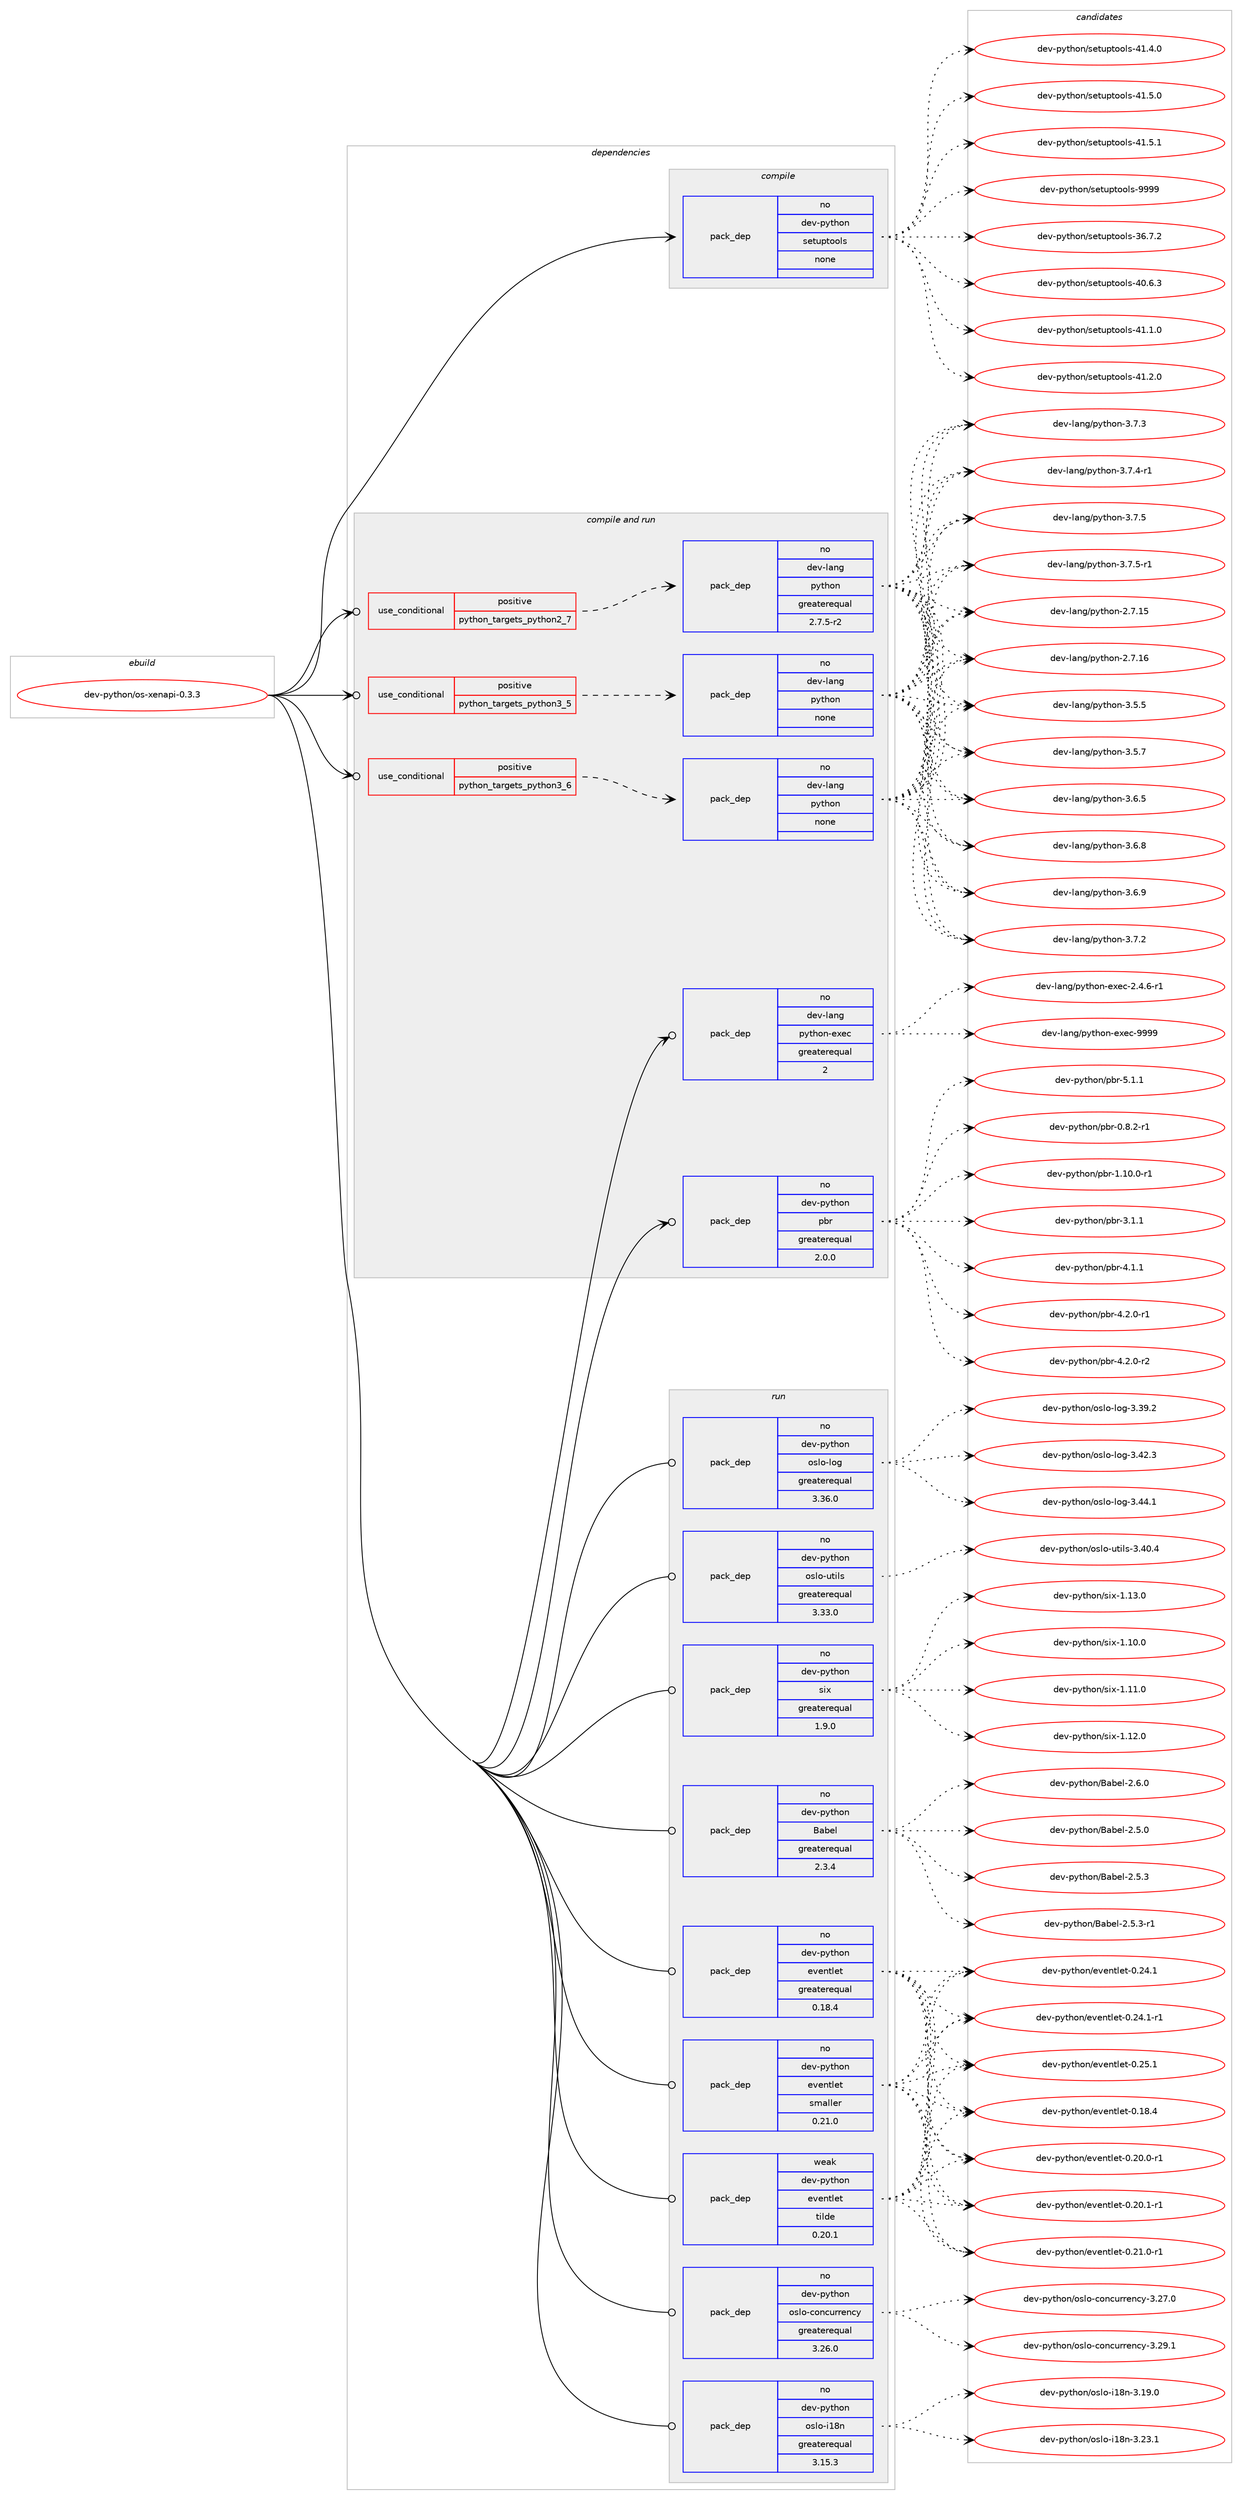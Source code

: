 digraph prolog {

# *************
# Graph options
# *************

newrank=true;
concentrate=true;
compound=true;
graph [rankdir=LR,fontname=Helvetica,fontsize=10,ranksep=1.5];#, ranksep=2.5, nodesep=0.2];
edge  [arrowhead=vee];
node  [fontname=Helvetica,fontsize=10];

# **********
# The ebuild
# **********

subgraph cluster_leftcol {
color=gray;
rank=same;
label=<<i>ebuild</i>>;
id [label="dev-python/os-xenapi-0.3.3", color=red, width=4, href="../dev-python/os-xenapi-0.3.3.svg"];
}

# ****************
# The dependencies
# ****************

subgraph cluster_midcol {
color=gray;
label=<<i>dependencies</i>>;
subgraph cluster_compile {
fillcolor="#eeeeee";
style=filled;
label=<<i>compile</i>>;
subgraph pack462964 {
dependency618468 [label=<<TABLE BORDER="0" CELLBORDER="1" CELLSPACING="0" CELLPADDING="4" WIDTH="220"><TR><TD ROWSPAN="6" CELLPADDING="30">pack_dep</TD></TR><TR><TD WIDTH="110">no</TD></TR><TR><TD>dev-python</TD></TR><TR><TD>setuptools</TD></TR><TR><TD>none</TD></TR><TR><TD></TD></TR></TABLE>>, shape=none, color=blue];
}
id:e -> dependency618468:w [weight=20,style="solid",arrowhead="vee"];
}
subgraph cluster_compileandrun {
fillcolor="#eeeeee";
style=filled;
label=<<i>compile and run</i>>;
subgraph cond143696 {
dependency618469 [label=<<TABLE BORDER="0" CELLBORDER="1" CELLSPACING="0" CELLPADDING="4"><TR><TD ROWSPAN="3" CELLPADDING="10">use_conditional</TD></TR><TR><TD>positive</TD></TR><TR><TD>python_targets_python2_7</TD></TR></TABLE>>, shape=none, color=red];
subgraph pack462965 {
dependency618470 [label=<<TABLE BORDER="0" CELLBORDER="1" CELLSPACING="0" CELLPADDING="4" WIDTH="220"><TR><TD ROWSPAN="6" CELLPADDING="30">pack_dep</TD></TR><TR><TD WIDTH="110">no</TD></TR><TR><TD>dev-lang</TD></TR><TR><TD>python</TD></TR><TR><TD>greaterequal</TD></TR><TR><TD>2.7.5-r2</TD></TR></TABLE>>, shape=none, color=blue];
}
dependency618469:e -> dependency618470:w [weight=20,style="dashed",arrowhead="vee"];
}
id:e -> dependency618469:w [weight=20,style="solid",arrowhead="odotvee"];
subgraph cond143697 {
dependency618471 [label=<<TABLE BORDER="0" CELLBORDER="1" CELLSPACING="0" CELLPADDING="4"><TR><TD ROWSPAN="3" CELLPADDING="10">use_conditional</TD></TR><TR><TD>positive</TD></TR><TR><TD>python_targets_python3_5</TD></TR></TABLE>>, shape=none, color=red];
subgraph pack462966 {
dependency618472 [label=<<TABLE BORDER="0" CELLBORDER="1" CELLSPACING="0" CELLPADDING="4" WIDTH="220"><TR><TD ROWSPAN="6" CELLPADDING="30">pack_dep</TD></TR><TR><TD WIDTH="110">no</TD></TR><TR><TD>dev-lang</TD></TR><TR><TD>python</TD></TR><TR><TD>none</TD></TR><TR><TD></TD></TR></TABLE>>, shape=none, color=blue];
}
dependency618471:e -> dependency618472:w [weight=20,style="dashed",arrowhead="vee"];
}
id:e -> dependency618471:w [weight=20,style="solid",arrowhead="odotvee"];
subgraph cond143698 {
dependency618473 [label=<<TABLE BORDER="0" CELLBORDER="1" CELLSPACING="0" CELLPADDING="4"><TR><TD ROWSPAN="3" CELLPADDING="10">use_conditional</TD></TR><TR><TD>positive</TD></TR><TR><TD>python_targets_python3_6</TD></TR></TABLE>>, shape=none, color=red];
subgraph pack462967 {
dependency618474 [label=<<TABLE BORDER="0" CELLBORDER="1" CELLSPACING="0" CELLPADDING="4" WIDTH="220"><TR><TD ROWSPAN="6" CELLPADDING="30">pack_dep</TD></TR><TR><TD WIDTH="110">no</TD></TR><TR><TD>dev-lang</TD></TR><TR><TD>python</TD></TR><TR><TD>none</TD></TR><TR><TD></TD></TR></TABLE>>, shape=none, color=blue];
}
dependency618473:e -> dependency618474:w [weight=20,style="dashed",arrowhead="vee"];
}
id:e -> dependency618473:w [weight=20,style="solid",arrowhead="odotvee"];
subgraph pack462968 {
dependency618475 [label=<<TABLE BORDER="0" CELLBORDER="1" CELLSPACING="0" CELLPADDING="4" WIDTH="220"><TR><TD ROWSPAN="6" CELLPADDING="30">pack_dep</TD></TR><TR><TD WIDTH="110">no</TD></TR><TR><TD>dev-lang</TD></TR><TR><TD>python-exec</TD></TR><TR><TD>greaterequal</TD></TR><TR><TD>2</TD></TR></TABLE>>, shape=none, color=blue];
}
id:e -> dependency618475:w [weight=20,style="solid",arrowhead="odotvee"];
subgraph pack462969 {
dependency618476 [label=<<TABLE BORDER="0" CELLBORDER="1" CELLSPACING="0" CELLPADDING="4" WIDTH="220"><TR><TD ROWSPAN="6" CELLPADDING="30">pack_dep</TD></TR><TR><TD WIDTH="110">no</TD></TR><TR><TD>dev-python</TD></TR><TR><TD>pbr</TD></TR><TR><TD>greaterequal</TD></TR><TR><TD>2.0.0</TD></TR></TABLE>>, shape=none, color=blue];
}
id:e -> dependency618476:w [weight=20,style="solid",arrowhead="odotvee"];
}
subgraph cluster_run {
fillcolor="#eeeeee";
style=filled;
label=<<i>run</i>>;
subgraph pack462970 {
dependency618477 [label=<<TABLE BORDER="0" CELLBORDER="1" CELLSPACING="0" CELLPADDING="4" WIDTH="220"><TR><TD ROWSPAN="6" CELLPADDING="30">pack_dep</TD></TR><TR><TD WIDTH="110">no</TD></TR><TR><TD>dev-python</TD></TR><TR><TD>Babel</TD></TR><TR><TD>greaterequal</TD></TR><TR><TD>2.3.4</TD></TR></TABLE>>, shape=none, color=blue];
}
id:e -> dependency618477:w [weight=20,style="solid",arrowhead="odot"];
subgraph pack462971 {
dependency618478 [label=<<TABLE BORDER="0" CELLBORDER="1" CELLSPACING="0" CELLPADDING="4" WIDTH="220"><TR><TD ROWSPAN="6" CELLPADDING="30">pack_dep</TD></TR><TR><TD WIDTH="110">no</TD></TR><TR><TD>dev-python</TD></TR><TR><TD>eventlet</TD></TR><TR><TD>greaterequal</TD></TR><TR><TD>0.18.4</TD></TR></TABLE>>, shape=none, color=blue];
}
id:e -> dependency618478:w [weight=20,style="solid",arrowhead="odot"];
subgraph pack462972 {
dependency618479 [label=<<TABLE BORDER="0" CELLBORDER="1" CELLSPACING="0" CELLPADDING="4" WIDTH="220"><TR><TD ROWSPAN="6" CELLPADDING="30">pack_dep</TD></TR><TR><TD WIDTH="110">no</TD></TR><TR><TD>dev-python</TD></TR><TR><TD>eventlet</TD></TR><TR><TD>smaller</TD></TR><TR><TD>0.21.0</TD></TR></TABLE>>, shape=none, color=blue];
}
id:e -> dependency618479:w [weight=20,style="solid",arrowhead="odot"];
subgraph pack462973 {
dependency618480 [label=<<TABLE BORDER="0" CELLBORDER="1" CELLSPACING="0" CELLPADDING="4" WIDTH="220"><TR><TD ROWSPAN="6" CELLPADDING="30">pack_dep</TD></TR><TR><TD WIDTH="110">no</TD></TR><TR><TD>dev-python</TD></TR><TR><TD>oslo-concurrency</TD></TR><TR><TD>greaterequal</TD></TR><TR><TD>3.26.0</TD></TR></TABLE>>, shape=none, color=blue];
}
id:e -> dependency618480:w [weight=20,style="solid",arrowhead="odot"];
subgraph pack462974 {
dependency618481 [label=<<TABLE BORDER="0" CELLBORDER="1" CELLSPACING="0" CELLPADDING="4" WIDTH="220"><TR><TD ROWSPAN="6" CELLPADDING="30">pack_dep</TD></TR><TR><TD WIDTH="110">no</TD></TR><TR><TD>dev-python</TD></TR><TR><TD>oslo-i18n</TD></TR><TR><TD>greaterequal</TD></TR><TR><TD>3.15.3</TD></TR></TABLE>>, shape=none, color=blue];
}
id:e -> dependency618481:w [weight=20,style="solid",arrowhead="odot"];
subgraph pack462975 {
dependency618482 [label=<<TABLE BORDER="0" CELLBORDER="1" CELLSPACING="0" CELLPADDING="4" WIDTH="220"><TR><TD ROWSPAN="6" CELLPADDING="30">pack_dep</TD></TR><TR><TD WIDTH="110">no</TD></TR><TR><TD>dev-python</TD></TR><TR><TD>oslo-log</TD></TR><TR><TD>greaterequal</TD></TR><TR><TD>3.36.0</TD></TR></TABLE>>, shape=none, color=blue];
}
id:e -> dependency618482:w [weight=20,style="solid",arrowhead="odot"];
subgraph pack462976 {
dependency618483 [label=<<TABLE BORDER="0" CELLBORDER="1" CELLSPACING="0" CELLPADDING="4" WIDTH="220"><TR><TD ROWSPAN="6" CELLPADDING="30">pack_dep</TD></TR><TR><TD WIDTH="110">no</TD></TR><TR><TD>dev-python</TD></TR><TR><TD>oslo-utils</TD></TR><TR><TD>greaterequal</TD></TR><TR><TD>3.33.0</TD></TR></TABLE>>, shape=none, color=blue];
}
id:e -> dependency618483:w [weight=20,style="solid",arrowhead="odot"];
subgraph pack462977 {
dependency618484 [label=<<TABLE BORDER="0" CELLBORDER="1" CELLSPACING="0" CELLPADDING="4" WIDTH="220"><TR><TD ROWSPAN="6" CELLPADDING="30">pack_dep</TD></TR><TR><TD WIDTH="110">no</TD></TR><TR><TD>dev-python</TD></TR><TR><TD>six</TD></TR><TR><TD>greaterequal</TD></TR><TR><TD>1.9.0</TD></TR></TABLE>>, shape=none, color=blue];
}
id:e -> dependency618484:w [weight=20,style="solid",arrowhead="odot"];
subgraph pack462978 {
dependency618485 [label=<<TABLE BORDER="0" CELLBORDER="1" CELLSPACING="0" CELLPADDING="4" WIDTH="220"><TR><TD ROWSPAN="6" CELLPADDING="30">pack_dep</TD></TR><TR><TD WIDTH="110">weak</TD></TR><TR><TD>dev-python</TD></TR><TR><TD>eventlet</TD></TR><TR><TD>tilde</TD></TR><TR><TD>0.20.1</TD></TR></TABLE>>, shape=none, color=blue];
}
id:e -> dependency618485:w [weight=20,style="solid",arrowhead="odot"];
}
}

# **************
# The candidates
# **************

subgraph cluster_choices {
rank=same;
color=gray;
label=<<i>candidates</i>>;

subgraph choice462964 {
color=black;
nodesep=1;
choice100101118451121211161041111104711510111611711211611111110811545515446554650 [label="dev-python/setuptools-36.7.2", color=red, width=4,href="../dev-python/setuptools-36.7.2.svg"];
choice100101118451121211161041111104711510111611711211611111110811545524846544651 [label="dev-python/setuptools-40.6.3", color=red, width=4,href="../dev-python/setuptools-40.6.3.svg"];
choice100101118451121211161041111104711510111611711211611111110811545524946494648 [label="dev-python/setuptools-41.1.0", color=red, width=4,href="../dev-python/setuptools-41.1.0.svg"];
choice100101118451121211161041111104711510111611711211611111110811545524946504648 [label="dev-python/setuptools-41.2.0", color=red, width=4,href="../dev-python/setuptools-41.2.0.svg"];
choice100101118451121211161041111104711510111611711211611111110811545524946524648 [label="dev-python/setuptools-41.4.0", color=red, width=4,href="../dev-python/setuptools-41.4.0.svg"];
choice100101118451121211161041111104711510111611711211611111110811545524946534648 [label="dev-python/setuptools-41.5.0", color=red, width=4,href="../dev-python/setuptools-41.5.0.svg"];
choice100101118451121211161041111104711510111611711211611111110811545524946534649 [label="dev-python/setuptools-41.5.1", color=red, width=4,href="../dev-python/setuptools-41.5.1.svg"];
choice10010111845112121116104111110471151011161171121161111111081154557575757 [label="dev-python/setuptools-9999", color=red, width=4,href="../dev-python/setuptools-9999.svg"];
dependency618468:e -> choice100101118451121211161041111104711510111611711211611111110811545515446554650:w [style=dotted,weight="100"];
dependency618468:e -> choice100101118451121211161041111104711510111611711211611111110811545524846544651:w [style=dotted,weight="100"];
dependency618468:e -> choice100101118451121211161041111104711510111611711211611111110811545524946494648:w [style=dotted,weight="100"];
dependency618468:e -> choice100101118451121211161041111104711510111611711211611111110811545524946504648:w [style=dotted,weight="100"];
dependency618468:e -> choice100101118451121211161041111104711510111611711211611111110811545524946524648:w [style=dotted,weight="100"];
dependency618468:e -> choice100101118451121211161041111104711510111611711211611111110811545524946534648:w [style=dotted,weight="100"];
dependency618468:e -> choice100101118451121211161041111104711510111611711211611111110811545524946534649:w [style=dotted,weight="100"];
dependency618468:e -> choice10010111845112121116104111110471151011161171121161111111081154557575757:w [style=dotted,weight="100"];
}
subgraph choice462965 {
color=black;
nodesep=1;
choice10010111845108971101034711212111610411111045504655464953 [label="dev-lang/python-2.7.15", color=red, width=4,href="../dev-lang/python-2.7.15.svg"];
choice10010111845108971101034711212111610411111045504655464954 [label="dev-lang/python-2.7.16", color=red, width=4,href="../dev-lang/python-2.7.16.svg"];
choice100101118451089711010347112121116104111110455146534653 [label="dev-lang/python-3.5.5", color=red, width=4,href="../dev-lang/python-3.5.5.svg"];
choice100101118451089711010347112121116104111110455146534655 [label="dev-lang/python-3.5.7", color=red, width=4,href="../dev-lang/python-3.5.7.svg"];
choice100101118451089711010347112121116104111110455146544653 [label="dev-lang/python-3.6.5", color=red, width=4,href="../dev-lang/python-3.6.5.svg"];
choice100101118451089711010347112121116104111110455146544656 [label="dev-lang/python-3.6.8", color=red, width=4,href="../dev-lang/python-3.6.8.svg"];
choice100101118451089711010347112121116104111110455146544657 [label="dev-lang/python-3.6.9", color=red, width=4,href="../dev-lang/python-3.6.9.svg"];
choice100101118451089711010347112121116104111110455146554650 [label="dev-lang/python-3.7.2", color=red, width=4,href="../dev-lang/python-3.7.2.svg"];
choice100101118451089711010347112121116104111110455146554651 [label="dev-lang/python-3.7.3", color=red, width=4,href="../dev-lang/python-3.7.3.svg"];
choice1001011184510897110103471121211161041111104551465546524511449 [label="dev-lang/python-3.7.4-r1", color=red, width=4,href="../dev-lang/python-3.7.4-r1.svg"];
choice100101118451089711010347112121116104111110455146554653 [label="dev-lang/python-3.7.5", color=red, width=4,href="../dev-lang/python-3.7.5.svg"];
choice1001011184510897110103471121211161041111104551465546534511449 [label="dev-lang/python-3.7.5-r1", color=red, width=4,href="../dev-lang/python-3.7.5-r1.svg"];
dependency618470:e -> choice10010111845108971101034711212111610411111045504655464953:w [style=dotted,weight="100"];
dependency618470:e -> choice10010111845108971101034711212111610411111045504655464954:w [style=dotted,weight="100"];
dependency618470:e -> choice100101118451089711010347112121116104111110455146534653:w [style=dotted,weight="100"];
dependency618470:e -> choice100101118451089711010347112121116104111110455146534655:w [style=dotted,weight="100"];
dependency618470:e -> choice100101118451089711010347112121116104111110455146544653:w [style=dotted,weight="100"];
dependency618470:e -> choice100101118451089711010347112121116104111110455146544656:w [style=dotted,weight="100"];
dependency618470:e -> choice100101118451089711010347112121116104111110455146544657:w [style=dotted,weight="100"];
dependency618470:e -> choice100101118451089711010347112121116104111110455146554650:w [style=dotted,weight="100"];
dependency618470:e -> choice100101118451089711010347112121116104111110455146554651:w [style=dotted,weight="100"];
dependency618470:e -> choice1001011184510897110103471121211161041111104551465546524511449:w [style=dotted,weight="100"];
dependency618470:e -> choice100101118451089711010347112121116104111110455146554653:w [style=dotted,weight="100"];
dependency618470:e -> choice1001011184510897110103471121211161041111104551465546534511449:w [style=dotted,weight="100"];
}
subgraph choice462966 {
color=black;
nodesep=1;
choice10010111845108971101034711212111610411111045504655464953 [label="dev-lang/python-2.7.15", color=red, width=4,href="../dev-lang/python-2.7.15.svg"];
choice10010111845108971101034711212111610411111045504655464954 [label="dev-lang/python-2.7.16", color=red, width=4,href="../dev-lang/python-2.7.16.svg"];
choice100101118451089711010347112121116104111110455146534653 [label="dev-lang/python-3.5.5", color=red, width=4,href="../dev-lang/python-3.5.5.svg"];
choice100101118451089711010347112121116104111110455146534655 [label="dev-lang/python-3.5.7", color=red, width=4,href="../dev-lang/python-3.5.7.svg"];
choice100101118451089711010347112121116104111110455146544653 [label="dev-lang/python-3.6.5", color=red, width=4,href="../dev-lang/python-3.6.5.svg"];
choice100101118451089711010347112121116104111110455146544656 [label="dev-lang/python-3.6.8", color=red, width=4,href="../dev-lang/python-3.6.8.svg"];
choice100101118451089711010347112121116104111110455146544657 [label="dev-lang/python-3.6.9", color=red, width=4,href="../dev-lang/python-3.6.9.svg"];
choice100101118451089711010347112121116104111110455146554650 [label="dev-lang/python-3.7.2", color=red, width=4,href="../dev-lang/python-3.7.2.svg"];
choice100101118451089711010347112121116104111110455146554651 [label="dev-lang/python-3.7.3", color=red, width=4,href="../dev-lang/python-3.7.3.svg"];
choice1001011184510897110103471121211161041111104551465546524511449 [label="dev-lang/python-3.7.4-r1", color=red, width=4,href="../dev-lang/python-3.7.4-r1.svg"];
choice100101118451089711010347112121116104111110455146554653 [label="dev-lang/python-3.7.5", color=red, width=4,href="../dev-lang/python-3.7.5.svg"];
choice1001011184510897110103471121211161041111104551465546534511449 [label="dev-lang/python-3.7.5-r1", color=red, width=4,href="../dev-lang/python-3.7.5-r1.svg"];
dependency618472:e -> choice10010111845108971101034711212111610411111045504655464953:w [style=dotted,weight="100"];
dependency618472:e -> choice10010111845108971101034711212111610411111045504655464954:w [style=dotted,weight="100"];
dependency618472:e -> choice100101118451089711010347112121116104111110455146534653:w [style=dotted,weight="100"];
dependency618472:e -> choice100101118451089711010347112121116104111110455146534655:w [style=dotted,weight="100"];
dependency618472:e -> choice100101118451089711010347112121116104111110455146544653:w [style=dotted,weight="100"];
dependency618472:e -> choice100101118451089711010347112121116104111110455146544656:w [style=dotted,weight="100"];
dependency618472:e -> choice100101118451089711010347112121116104111110455146544657:w [style=dotted,weight="100"];
dependency618472:e -> choice100101118451089711010347112121116104111110455146554650:w [style=dotted,weight="100"];
dependency618472:e -> choice100101118451089711010347112121116104111110455146554651:w [style=dotted,weight="100"];
dependency618472:e -> choice1001011184510897110103471121211161041111104551465546524511449:w [style=dotted,weight="100"];
dependency618472:e -> choice100101118451089711010347112121116104111110455146554653:w [style=dotted,weight="100"];
dependency618472:e -> choice1001011184510897110103471121211161041111104551465546534511449:w [style=dotted,weight="100"];
}
subgraph choice462967 {
color=black;
nodesep=1;
choice10010111845108971101034711212111610411111045504655464953 [label="dev-lang/python-2.7.15", color=red, width=4,href="../dev-lang/python-2.7.15.svg"];
choice10010111845108971101034711212111610411111045504655464954 [label="dev-lang/python-2.7.16", color=red, width=4,href="../dev-lang/python-2.7.16.svg"];
choice100101118451089711010347112121116104111110455146534653 [label="dev-lang/python-3.5.5", color=red, width=4,href="../dev-lang/python-3.5.5.svg"];
choice100101118451089711010347112121116104111110455146534655 [label="dev-lang/python-3.5.7", color=red, width=4,href="../dev-lang/python-3.5.7.svg"];
choice100101118451089711010347112121116104111110455146544653 [label="dev-lang/python-3.6.5", color=red, width=4,href="../dev-lang/python-3.6.5.svg"];
choice100101118451089711010347112121116104111110455146544656 [label="dev-lang/python-3.6.8", color=red, width=4,href="../dev-lang/python-3.6.8.svg"];
choice100101118451089711010347112121116104111110455146544657 [label="dev-lang/python-3.6.9", color=red, width=4,href="../dev-lang/python-3.6.9.svg"];
choice100101118451089711010347112121116104111110455146554650 [label="dev-lang/python-3.7.2", color=red, width=4,href="../dev-lang/python-3.7.2.svg"];
choice100101118451089711010347112121116104111110455146554651 [label="dev-lang/python-3.7.3", color=red, width=4,href="../dev-lang/python-3.7.3.svg"];
choice1001011184510897110103471121211161041111104551465546524511449 [label="dev-lang/python-3.7.4-r1", color=red, width=4,href="../dev-lang/python-3.7.4-r1.svg"];
choice100101118451089711010347112121116104111110455146554653 [label="dev-lang/python-3.7.5", color=red, width=4,href="../dev-lang/python-3.7.5.svg"];
choice1001011184510897110103471121211161041111104551465546534511449 [label="dev-lang/python-3.7.5-r1", color=red, width=4,href="../dev-lang/python-3.7.5-r1.svg"];
dependency618474:e -> choice10010111845108971101034711212111610411111045504655464953:w [style=dotted,weight="100"];
dependency618474:e -> choice10010111845108971101034711212111610411111045504655464954:w [style=dotted,weight="100"];
dependency618474:e -> choice100101118451089711010347112121116104111110455146534653:w [style=dotted,weight="100"];
dependency618474:e -> choice100101118451089711010347112121116104111110455146534655:w [style=dotted,weight="100"];
dependency618474:e -> choice100101118451089711010347112121116104111110455146544653:w [style=dotted,weight="100"];
dependency618474:e -> choice100101118451089711010347112121116104111110455146544656:w [style=dotted,weight="100"];
dependency618474:e -> choice100101118451089711010347112121116104111110455146544657:w [style=dotted,weight="100"];
dependency618474:e -> choice100101118451089711010347112121116104111110455146554650:w [style=dotted,weight="100"];
dependency618474:e -> choice100101118451089711010347112121116104111110455146554651:w [style=dotted,weight="100"];
dependency618474:e -> choice1001011184510897110103471121211161041111104551465546524511449:w [style=dotted,weight="100"];
dependency618474:e -> choice100101118451089711010347112121116104111110455146554653:w [style=dotted,weight="100"];
dependency618474:e -> choice1001011184510897110103471121211161041111104551465546534511449:w [style=dotted,weight="100"];
}
subgraph choice462968 {
color=black;
nodesep=1;
choice10010111845108971101034711212111610411111045101120101994550465246544511449 [label="dev-lang/python-exec-2.4.6-r1", color=red, width=4,href="../dev-lang/python-exec-2.4.6-r1.svg"];
choice10010111845108971101034711212111610411111045101120101994557575757 [label="dev-lang/python-exec-9999", color=red, width=4,href="../dev-lang/python-exec-9999.svg"];
dependency618475:e -> choice10010111845108971101034711212111610411111045101120101994550465246544511449:w [style=dotted,weight="100"];
dependency618475:e -> choice10010111845108971101034711212111610411111045101120101994557575757:w [style=dotted,weight="100"];
}
subgraph choice462969 {
color=black;
nodesep=1;
choice1001011184511212111610411111047112981144548465646504511449 [label="dev-python/pbr-0.8.2-r1", color=red, width=4,href="../dev-python/pbr-0.8.2-r1.svg"];
choice100101118451121211161041111104711298114454946494846484511449 [label="dev-python/pbr-1.10.0-r1", color=red, width=4,href="../dev-python/pbr-1.10.0-r1.svg"];
choice100101118451121211161041111104711298114455146494649 [label="dev-python/pbr-3.1.1", color=red, width=4,href="../dev-python/pbr-3.1.1.svg"];
choice100101118451121211161041111104711298114455246494649 [label="dev-python/pbr-4.1.1", color=red, width=4,href="../dev-python/pbr-4.1.1.svg"];
choice1001011184511212111610411111047112981144552465046484511449 [label="dev-python/pbr-4.2.0-r1", color=red, width=4,href="../dev-python/pbr-4.2.0-r1.svg"];
choice1001011184511212111610411111047112981144552465046484511450 [label="dev-python/pbr-4.2.0-r2", color=red, width=4,href="../dev-python/pbr-4.2.0-r2.svg"];
choice100101118451121211161041111104711298114455346494649 [label="dev-python/pbr-5.1.1", color=red, width=4,href="../dev-python/pbr-5.1.1.svg"];
dependency618476:e -> choice1001011184511212111610411111047112981144548465646504511449:w [style=dotted,weight="100"];
dependency618476:e -> choice100101118451121211161041111104711298114454946494846484511449:w [style=dotted,weight="100"];
dependency618476:e -> choice100101118451121211161041111104711298114455146494649:w [style=dotted,weight="100"];
dependency618476:e -> choice100101118451121211161041111104711298114455246494649:w [style=dotted,weight="100"];
dependency618476:e -> choice1001011184511212111610411111047112981144552465046484511449:w [style=dotted,weight="100"];
dependency618476:e -> choice1001011184511212111610411111047112981144552465046484511450:w [style=dotted,weight="100"];
dependency618476:e -> choice100101118451121211161041111104711298114455346494649:w [style=dotted,weight="100"];
}
subgraph choice462970 {
color=black;
nodesep=1;
choice1001011184511212111610411111047669798101108455046534648 [label="dev-python/Babel-2.5.0", color=red, width=4,href="../dev-python/Babel-2.5.0.svg"];
choice1001011184511212111610411111047669798101108455046534651 [label="dev-python/Babel-2.5.3", color=red, width=4,href="../dev-python/Babel-2.5.3.svg"];
choice10010111845112121116104111110476697981011084550465346514511449 [label="dev-python/Babel-2.5.3-r1", color=red, width=4,href="../dev-python/Babel-2.5.3-r1.svg"];
choice1001011184511212111610411111047669798101108455046544648 [label="dev-python/Babel-2.6.0", color=red, width=4,href="../dev-python/Babel-2.6.0.svg"];
dependency618477:e -> choice1001011184511212111610411111047669798101108455046534648:w [style=dotted,weight="100"];
dependency618477:e -> choice1001011184511212111610411111047669798101108455046534651:w [style=dotted,weight="100"];
dependency618477:e -> choice10010111845112121116104111110476697981011084550465346514511449:w [style=dotted,weight="100"];
dependency618477:e -> choice1001011184511212111610411111047669798101108455046544648:w [style=dotted,weight="100"];
}
subgraph choice462971 {
color=black;
nodesep=1;
choice100101118451121211161041111104710111810111011610810111645484649564652 [label="dev-python/eventlet-0.18.4", color=red, width=4,href="../dev-python/eventlet-0.18.4.svg"];
choice1001011184511212111610411111047101118101110116108101116454846504846484511449 [label="dev-python/eventlet-0.20.0-r1", color=red, width=4,href="../dev-python/eventlet-0.20.0-r1.svg"];
choice1001011184511212111610411111047101118101110116108101116454846504846494511449 [label="dev-python/eventlet-0.20.1-r1", color=red, width=4,href="../dev-python/eventlet-0.20.1-r1.svg"];
choice1001011184511212111610411111047101118101110116108101116454846504946484511449 [label="dev-python/eventlet-0.21.0-r1", color=red, width=4,href="../dev-python/eventlet-0.21.0-r1.svg"];
choice100101118451121211161041111104710111810111011610810111645484650524649 [label="dev-python/eventlet-0.24.1", color=red, width=4,href="../dev-python/eventlet-0.24.1.svg"];
choice1001011184511212111610411111047101118101110116108101116454846505246494511449 [label="dev-python/eventlet-0.24.1-r1", color=red, width=4,href="../dev-python/eventlet-0.24.1-r1.svg"];
choice100101118451121211161041111104710111810111011610810111645484650534649 [label="dev-python/eventlet-0.25.1", color=red, width=4,href="../dev-python/eventlet-0.25.1.svg"];
dependency618478:e -> choice100101118451121211161041111104710111810111011610810111645484649564652:w [style=dotted,weight="100"];
dependency618478:e -> choice1001011184511212111610411111047101118101110116108101116454846504846484511449:w [style=dotted,weight="100"];
dependency618478:e -> choice1001011184511212111610411111047101118101110116108101116454846504846494511449:w [style=dotted,weight="100"];
dependency618478:e -> choice1001011184511212111610411111047101118101110116108101116454846504946484511449:w [style=dotted,weight="100"];
dependency618478:e -> choice100101118451121211161041111104710111810111011610810111645484650524649:w [style=dotted,weight="100"];
dependency618478:e -> choice1001011184511212111610411111047101118101110116108101116454846505246494511449:w [style=dotted,weight="100"];
dependency618478:e -> choice100101118451121211161041111104710111810111011610810111645484650534649:w [style=dotted,weight="100"];
}
subgraph choice462972 {
color=black;
nodesep=1;
choice100101118451121211161041111104710111810111011610810111645484649564652 [label="dev-python/eventlet-0.18.4", color=red, width=4,href="../dev-python/eventlet-0.18.4.svg"];
choice1001011184511212111610411111047101118101110116108101116454846504846484511449 [label="dev-python/eventlet-0.20.0-r1", color=red, width=4,href="../dev-python/eventlet-0.20.0-r1.svg"];
choice1001011184511212111610411111047101118101110116108101116454846504846494511449 [label="dev-python/eventlet-0.20.1-r1", color=red, width=4,href="../dev-python/eventlet-0.20.1-r1.svg"];
choice1001011184511212111610411111047101118101110116108101116454846504946484511449 [label="dev-python/eventlet-0.21.0-r1", color=red, width=4,href="../dev-python/eventlet-0.21.0-r1.svg"];
choice100101118451121211161041111104710111810111011610810111645484650524649 [label="dev-python/eventlet-0.24.1", color=red, width=4,href="../dev-python/eventlet-0.24.1.svg"];
choice1001011184511212111610411111047101118101110116108101116454846505246494511449 [label="dev-python/eventlet-0.24.1-r1", color=red, width=4,href="../dev-python/eventlet-0.24.1-r1.svg"];
choice100101118451121211161041111104710111810111011610810111645484650534649 [label="dev-python/eventlet-0.25.1", color=red, width=4,href="../dev-python/eventlet-0.25.1.svg"];
dependency618479:e -> choice100101118451121211161041111104710111810111011610810111645484649564652:w [style=dotted,weight="100"];
dependency618479:e -> choice1001011184511212111610411111047101118101110116108101116454846504846484511449:w [style=dotted,weight="100"];
dependency618479:e -> choice1001011184511212111610411111047101118101110116108101116454846504846494511449:w [style=dotted,weight="100"];
dependency618479:e -> choice1001011184511212111610411111047101118101110116108101116454846504946484511449:w [style=dotted,weight="100"];
dependency618479:e -> choice100101118451121211161041111104710111810111011610810111645484650524649:w [style=dotted,weight="100"];
dependency618479:e -> choice1001011184511212111610411111047101118101110116108101116454846505246494511449:w [style=dotted,weight="100"];
dependency618479:e -> choice100101118451121211161041111104710111810111011610810111645484650534649:w [style=dotted,weight="100"];
}
subgraph choice462973 {
color=black;
nodesep=1;
choice10010111845112121116104111110471111151081114599111110991171141141011109912145514650554648 [label="dev-python/oslo-concurrency-3.27.0", color=red, width=4,href="../dev-python/oslo-concurrency-3.27.0.svg"];
choice10010111845112121116104111110471111151081114599111110991171141141011109912145514650574649 [label="dev-python/oslo-concurrency-3.29.1", color=red, width=4,href="../dev-python/oslo-concurrency-3.29.1.svg"];
dependency618480:e -> choice10010111845112121116104111110471111151081114599111110991171141141011109912145514650554648:w [style=dotted,weight="100"];
dependency618480:e -> choice10010111845112121116104111110471111151081114599111110991171141141011109912145514650574649:w [style=dotted,weight="100"];
}
subgraph choice462974 {
color=black;
nodesep=1;
choice100101118451121211161041111104711111510811145105495611045514649574648 [label="dev-python/oslo-i18n-3.19.0", color=red, width=4,href="../dev-python/oslo-i18n-3.19.0.svg"];
choice100101118451121211161041111104711111510811145105495611045514650514649 [label="dev-python/oslo-i18n-3.23.1", color=red, width=4,href="../dev-python/oslo-i18n-3.23.1.svg"];
dependency618481:e -> choice100101118451121211161041111104711111510811145105495611045514649574648:w [style=dotted,weight="100"];
dependency618481:e -> choice100101118451121211161041111104711111510811145105495611045514650514649:w [style=dotted,weight="100"];
}
subgraph choice462975 {
color=black;
nodesep=1;
choice10010111845112121116104111110471111151081114510811110345514651574650 [label="dev-python/oslo-log-3.39.2", color=red, width=4,href="../dev-python/oslo-log-3.39.2.svg"];
choice10010111845112121116104111110471111151081114510811110345514652504651 [label="dev-python/oslo-log-3.42.3", color=red, width=4,href="../dev-python/oslo-log-3.42.3.svg"];
choice10010111845112121116104111110471111151081114510811110345514652524649 [label="dev-python/oslo-log-3.44.1", color=red, width=4,href="../dev-python/oslo-log-3.44.1.svg"];
dependency618482:e -> choice10010111845112121116104111110471111151081114510811110345514651574650:w [style=dotted,weight="100"];
dependency618482:e -> choice10010111845112121116104111110471111151081114510811110345514652504651:w [style=dotted,weight="100"];
dependency618482:e -> choice10010111845112121116104111110471111151081114510811110345514652524649:w [style=dotted,weight="100"];
}
subgraph choice462976 {
color=black;
nodesep=1;
choice10010111845112121116104111110471111151081114511711610510811545514652484652 [label="dev-python/oslo-utils-3.40.4", color=red, width=4,href="../dev-python/oslo-utils-3.40.4.svg"];
dependency618483:e -> choice10010111845112121116104111110471111151081114511711610510811545514652484652:w [style=dotted,weight="100"];
}
subgraph choice462977 {
color=black;
nodesep=1;
choice100101118451121211161041111104711510512045494649484648 [label="dev-python/six-1.10.0", color=red, width=4,href="../dev-python/six-1.10.0.svg"];
choice100101118451121211161041111104711510512045494649494648 [label="dev-python/six-1.11.0", color=red, width=4,href="../dev-python/six-1.11.0.svg"];
choice100101118451121211161041111104711510512045494649504648 [label="dev-python/six-1.12.0", color=red, width=4,href="../dev-python/six-1.12.0.svg"];
choice100101118451121211161041111104711510512045494649514648 [label="dev-python/six-1.13.0", color=red, width=4,href="../dev-python/six-1.13.0.svg"];
dependency618484:e -> choice100101118451121211161041111104711510512045494649484648:w [style=dotted,weight="100"];
dependency618484:e -> choice100101118451121211161041111104711510512045494649494648:w [style=dotted,weight="100"];
dependency618484:e -> choice100101118451121211161041111104711510512045494649504648:w [style=dotted,weight="100"];
dependency618484:e -> choice100101118451121211161041111104711510512045494649514648:w [style=dotted,weight="100"];
}
subgraph choice462978 {
color=black;
nodesep=1;
choice100101118451121211161041111104710111810111011610810111645484649564652 [label="dev-python/eventlet-0.18.4", color=red, width=4,href="../dev-python/eventlet-0.18.4.svg"];
choice1001011184511212111610411111047101118101110116108101116454846504846484511449 [label="dev-python/eventlet-0.20.0-r1", color=red, width=4,href="../dev-python/eventlet-0.20.0-r1.svg"];
choice1001011184511212111610411111047101118101110116108101116454846504846494511449 [label="dev-python/eventlet-0.20.1-r1", color=red, width=4,href="../dev-python/eventlet-0.20.1-r1.svg"];
choice1001011184511212111610411111047101118101110116108101116454846504946484511449 [label="dev-python/eventlet-0.21.0-r1", color=red, width=4,href="../dev-python/eventlet-0.21.0-r1.svg"];
choice100101118451121211161041111104710111810111011610810111645484650524649 [label="dev-python/eventlet-0.24.1", color=red, width=4,href="../dev-python/eventlet-0.24.1.svg"];
choice1001011184511212111610411111047101118101110116108101116454846505246494511449 [label="dev-python/eventlet-0.24.1-r1", color=red, width=4,href="../dev-python/eventlet-0.24.1-r1.svg"];
choice100101118451121211161041111104710111810111011610810111645484650534649 [label="dev-python/eventlet-0.25.1", color=red, width=4,href="../dev-python/eventlet-0.25.1.svg"];
dependency618485:e -> choice100101118451121211161041111104710111810111011610810111645484649564652:w [style=dotted,weight="100"];
dependency618485:e -> choice1001011184511212111610411111047101118101110116108101116454846504846484511449:w [style=dotted,weight="100"];
dependency618485:e -> choice1001011184511212111610411111047101118101110116108101116454846504846494511449:w [style=dotted,weight="100"];
dependency618485:e -> choice1001011184511212111610411111047101118101110116108101116454846504946484511449:w [style=dotted,weight="100"];
dependency618485:e -> choice100101118451121211161041111104710111810111011610810111645484650524649:w [style=dotted,weight="100"];
dependency618485:e -> choice1001011184511212111610411111047101118101110116108101116454846505246494511449:w [style=dotted,weight="100"];
dependency618485:e -> choice100101118451121211161041111104710111810111011610810111645484650534649:w [style=dotted,weight="100"];
}
}

}
